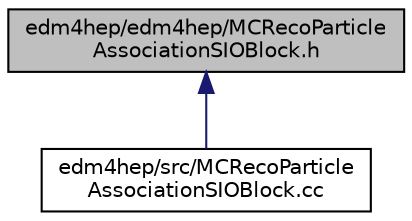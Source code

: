 digraph "edm4hep/edm4hep/MCRecoParticleAssociationSIOBlock.h"
{
 // LATEX_PDF_SIZE
  edge [fontname="Helvetica",fontsize="10",labelfontname="Helvetica",labelfontsize="10"];
  node [fontname="Helvetica",fontsize="10",shape=record];
  Node1 [label="edm4hep/edm4hep/MCRecoParticle\lAssociationSIOBlock.h",height=0.2,width=0.4,color="black", fillcolor="grey75", style="filled", fontcolor="black",tooltip=" "];
  Node1 -> Node2 [dir="back",color="midnightblue",fontsize="10",style="solid",fontname="Helvetica"];
  Node2 [label="edm4hep/src/MCRecoParticle\lAssociationSIOBlock.cc",height=0.2,width=0.4,color="black", fillcolor="white", style="filled",URL="$_m_c_reco_particle_association_s_i_o_block_8cc.html",tooltip=" "];
}
